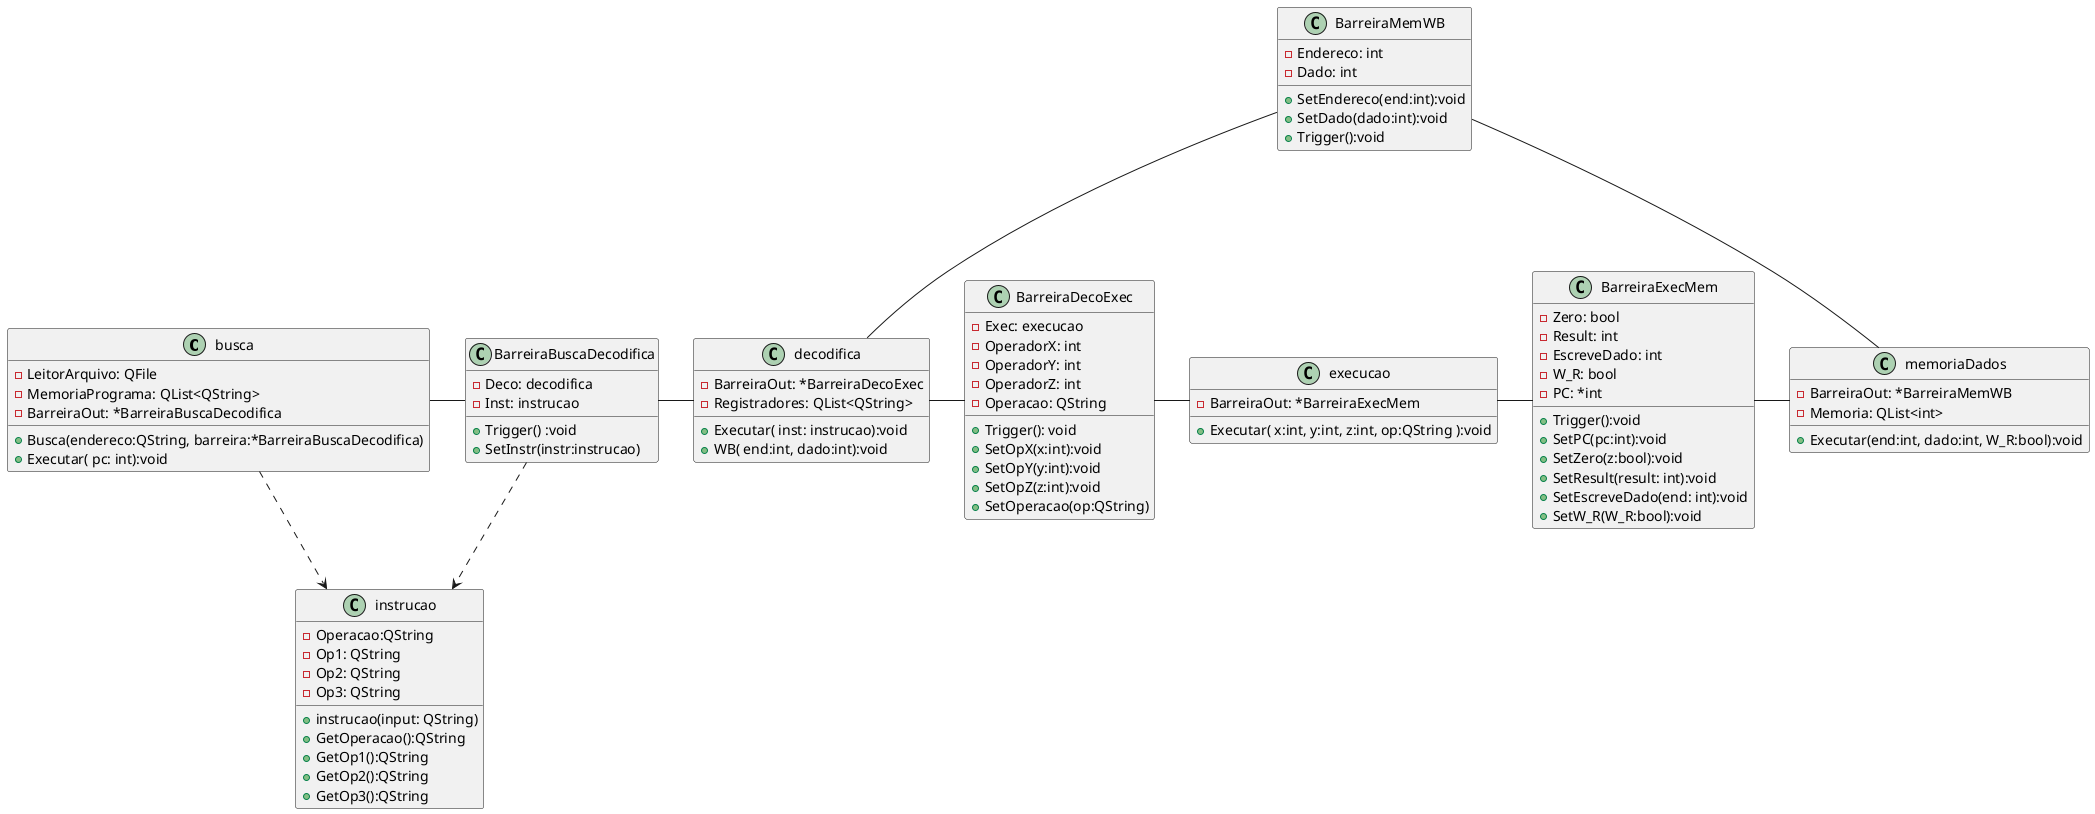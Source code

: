 @startuml
class busca{
    - LeitorArquivo: QFile
    - MemoriaPrograma: QList<QString>
    - BarreiraOut: *BarreiraBuscaDecodifica

    + Busca(endereco:QString, barreira:*BarreiraBuscaDecodifica)
    + Executar( pc: int):void

}

class BarreiraBuscaDecodifica{
    - Deco: decodifica
    - Inst: instrucao
    + Trigger() :void
    + SetInstr(instr:instrucao)
}
class BarreiraDecoExec{
    - Exec: execucao
    - OperadorX: int
    - OperadorY: int
    - OperadorZ: int
    - Operacao: QString
    + Trigger(): void
    + SetOpX(x:int):void
    + SetOpY(y:int):void
    + SetOpZ(z:int):void
    + SetOperacao(op:QString)

}
class decodifica{
    - BarreiraOut: *BarreiraDecoExec
    - Registradores: QList<QString>
    + Executar( inst: instrucao):void
    + WB( end:int, dado:int):void
}
class execucao{
    - BarreiraOut: *BarreiraExecMem
    + Executar( x:int, y:int, z:int, op:QString ):void
}
class BarreiraExecMem{
    - Zero: bool
    - Result: int
    - EscreveDado: int
    - W_R: bool
    - PC: *int
    + Trigger():void
    + SetPC(pc:int):void
    + SetZero(z:bool):void
    + SetResult(result: int):void
    + SetEscreveDado(end: int):void
    + SetW_R(W_R:bool):void
}
class memoriaDados{
    - BarreiraOut: *BarreiraMemWB 
    - Memoria: QList<int>
    +Executar(end:int, dado:int, W_R:bool):void
}
class BarreiraMemWB{
    - Endereco: int
    - Dado: int
    + SetEndereco(end:int):void
    + SetDado(dado:int):void
    + Trigger():void
}
class instrucao{
    - Operacao:QString
    - Op1: QString
    - Op2: QString
    - Op3: QString
    + instrucao(input: QString)
    + GetOperacao():QString
    + GetOp1():QString
    + GetOp2():QString
    + GetOp3():QString
}
busca - BarreiraBuscaDecodifica
busca ..> instrucao
BarreiraBuscaDecodifica - decodifica
decodifica - BarreiraDecoExec
BarreiraDecoExec - execucao
execucao - BarreiraExecMem
BarreiraExecMem - memoriaDados
memoriaDados -left- BarreiraMemWB
BarreiraMemWB --- decodifica
BarreiraBuscaDecodifica ..> instrucao






@enduml